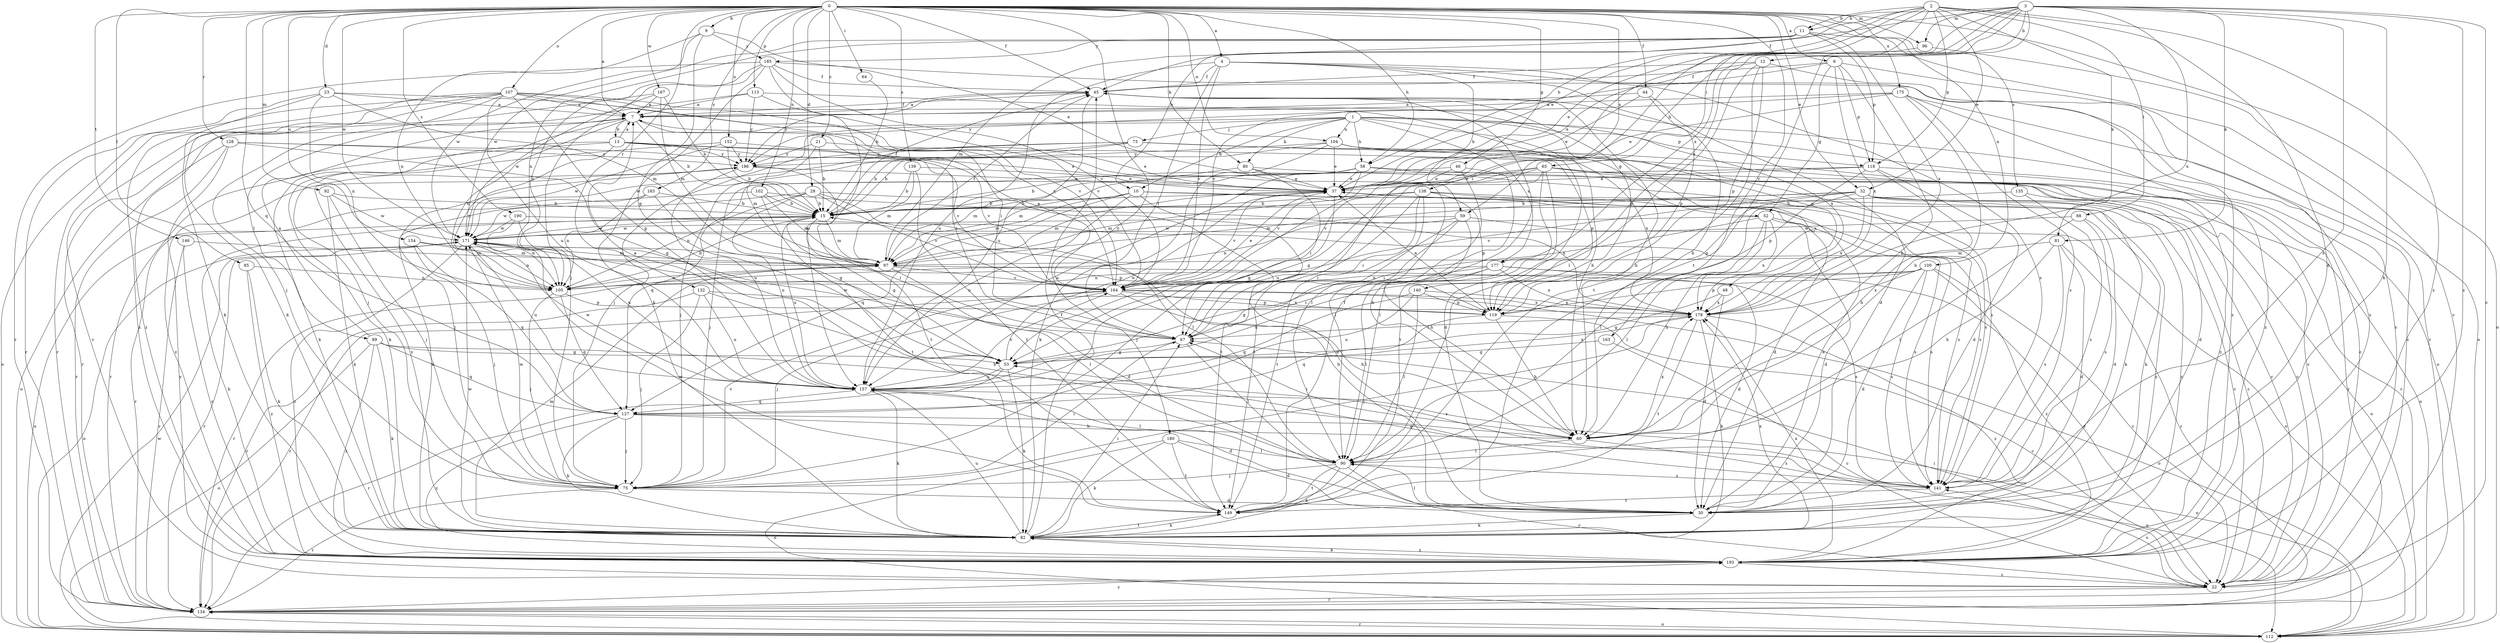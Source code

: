 strict digraph  {
0;
1;
2;
3;
4;
6;
7;
9;
10;
11;
12;
13;
15;
21;
22;
23;
28;
30;
32;
37;
44;
45;
46;
48;
52;
53;
58;
59;
60;
64;
65;
67;
73;
75;
80;
81;
82;
85;
88;
89;
90;
92;
96;
97;
100;
102;
104;
105;
107;
112;
113;
118;
119;
127;
128;
132;
134;
135;
138;
139;
140;
141;
146;
149;
152;
154;
157;
163;
164;
167;
171;
175;
177;
178;
180;
183;
185;
186;
190;
193;
0 -> 4  [label=a];
0 -> 6  [label=a];
0 -> 7  [label=a];
0 -> 9  [label=b];
0 -> 21  [label=c];
0 -> 23  [label=d];
0 -> 28  [label=d];
0 -> 32  [label=e];
0 -> 44  [label=f];
0 -> 45  [label=f];
0 -> 46  [label=g];
0 -> 58  [label=h];
0 -> 64  [label=i];
0 -> 80  [label=k];
0 -> 85  [label=l];
0 -> 92  [label=m];
0 -> 96  [label=m];
0 -> 100  [label=n];
0 -> 102  [label=n];
0 -> 104  [label=n];
0 -> 107  [label=o];
0 -> 112  [label=o];
0 -> 113  [label=p];
0 -> 127  [label=q];
0 -> 128  [label=r];
0 -> 132  [label=r];
0 -> 135  [label=s];
0 -> 138  [label=s];
0 -> 139  [label=s];
0 -> 146  [label=t];
0 -> 152  [label=u];
0 -> 154  [label=u];
0 -> 163  [label=v];
0 -> 167  [label=w];
0 -> 171  [label=w];
0 -> 175  [label=x];
0 -> 180  [label=y];
0 -> 183  [label=y];
0 -> 190  [label=z];
1 -> 10  [label=b];
1 -> 22  [label=c];
1 -> 48  [label=g];
1 -> 52  [label=g];
1 -> 58  [label=h];
1 -> 73  [label=j];
1 -> 75  [label=j];
1 -> 80  [label=k];
1 -> 104  [label=n];
1 -> 118  [label=p];
1 -> 134  [label=r];
1 -> 177  [label=x];
2 -> 10  [label=b];
2 -> 11  [label=b];
2 -> 30  [label=d];
2 -> 32  [label=e];
2 -> 37  [label=e];
2 -> 58  [label=h];
2 -> 65  [label=i];
2 -> 67  [label=i];
2 -> 81  [label=k];
2 -> 88  [label=l];
2 -> 118  [label=p];
2 -> 193  [label=z];
3 -> 11  [label=b];
3 -> 12  [label=b];
3 -> 22  [label=c];
3 -> 45  [label=f];
3 -> 59  [label=h];
3 -> 81  [label=k];
3 -> 82  [label=k];
3 -> 96  [label=m];
3 -> 140  [label=s];
3 -> 141  [label=s];
3 -> 149  [label=t];
3 -> 164  [label=v];
3 -> 177  [label=x];
3 -> 178  [label=x];
3 -> 193  [label=z];
4 -> 45  [label=f];
4 -> 59  [label=h];
4 -> 60  [label=h];
4 -> 67  [label=i];
4 -> 141  [label=s];
4 -> 157  [label=u];
4 -> 164  [label=v];
4 -> 193  [label=z];
6 -> 45  [label=f];
6 -> 52  [label=g];
6 -> 60  [label=h];
6 -> 118  [label=p];
6 -> 134  [label=r];
6 -> 164  [label=v];
6 -> 178  [label=x];
7 -> 13  [label=b];
7 -> 15  [label=b];
7 -> 45  [label=f];
7 -> 67  [label=i];
7 -> 75  [label=j];
7 -> 89  [label=l];
7 -> 105  [label=n];
9 -> 37  [label=e];
9 -> 53  [label=g];
9 -> 105  [label=n];
9 -> 171  [label=w];
9 -> 185  [label=y];
10 -> 15  [label=b];
10 -> 82  [label=k];
10 -> 97  [label=m];
10 -> 127  [label=q];
10 -> 141  [label=s];
10 -> 149  [label=t];
10 -> 157  [label=u];
11 -> 97  [label=m];
11 -> 105  [label=n];
11 -> 112  [label=o];
11 -> 118  [label=p];
11 -> 171  [label=w];
11 -> 178  [label=x];
11 -> 185  [label=y];
12 -> 37  [label=e];
12 -> 45  [label=f];
12 -> 90  [label=l];
12 -> 119  [label=p];
12 -> 149  [label=t];
12 -> 193  [label=z];
13 -> 7  [label=a];
13 -> 82  [label=k];
13 -> 90  [label=l];
13 -> 105  [label=n];
13 -> 119  [label=p];
13 -> 134  [label=r];
13 -> 164  [label=v];
13 -> 186  [label=y];
15 -> 45  [label=f];
15 -> 53  [label=g];
15 -> 67  [label=i];
15 -> 97  [label=m];
15 -> 112  [label=o];
15 -> 157  [label=u];
15 -> 171  [label=w];
21 -> 15  [label=b];
21 -> 37  [label=e];
21 -> 97  [label=m];
21 -> 186  [label=y];
22 -> 67  [label=i];
22 -> 134  [label=r];
22 -> 141  [label=s];
22 -> 186  [label=y];
23 -> 7  [label=a];
23 -> 82  [label=k];
23 -> 97  [label=m];
23 -> 105  [label=n];
23 -> 134  [label=r];
23 -> 164  [label=v];
28 -> 15  [label=b];
28 -> 30  [label=d];
28 -> 90  [label=l];
28 -> 105  [label=n];
28 -> 157  [label=u];
28 -> 164  [label=v];
28 -> 171  [label=w];
30 -> 15  [label=b];
30 -> 37  [label=e];
30 -> 82  [label=k];
30 -> 90  [label=l];
32 -> 15  [label=b];
32 -> 22  [label=c];
32 -> 82  [label=k];
32 -> 90  [label=l];
32 -> 97  [label=m];
32 -> 112  [label=o];
32 -> 119  [label=p];
32 -> 164  [label=v];
32 -> 178  [label=x];
32 -> 193  [label=z];
37 -> 15  [label=b];
37 -> 53  [label=g];
37 -> 97  [label=m];
37 -> 164  [label=v];
37 -> 193  [label=z];
44 -> 7  [label=a];
44 -> 30  [label=d];
44 -> 37  [label=e];
44 -> 119  [label=p];
45 -> 7  [label=a];
45 -> 60  [label=h];
45 -> 112  [label=o];
45 -> 119  [label=p];
45 -> 157  [label=u];
45 -> 186  [label=y];
46 -> 15  [label=b];
46 -> 37  [label=e];
46 -> 60  [label=h];
46 -> 90  [label=l];
48 -> 30  [label=d];
48 -> 53  [label=g];
48 -> 178  [label=x];
52 -> 30  [label=d];
52 -> 60  [label=h];
52 -> 67  [label=i];
52 -> 90  [label=l];
52 -> 141  [label=s];
52 -> 171  [label=w];
52 -> 178  [label=x];
53 -> 37  [label=e];
53 -> 82  [label=k];
53 -> 134  [label=r];
53 -> 157  [label=u];
53 -> 178  [label=x];
58 -> 22  [label=c];
58 -> 37  [label=e];
58 -> 75  [label=j];
58 -> 97  [label=m];
58 -> 141  [label=s];
58 -> 157  [label=u];
58 -> 164  [label=v];
59 -> 60  [label=h];
59 -> 67  [label=i];
59 -> 105  [label=n];
59 -> 112  [label=o];
59 -> 149  [label=t];
59 -> 171  [label=w];
60 -> 67  [label=i];
60 -> 90  [label=l];
60 -> 141  [label=s];
60 -> 178  [label=x];
64 -> 15  [label=b];
65 -> 22  [label=c];
65 -> 30  [label=d];
65 -> 37  [label=e];
65 -> 53  [label=g];
65 -> 90  [label=l];
65 -> 134  [label=r];
65 -> 149  [label=t];
65 -> 157  [label=u];
65 -> 164  [label=v];
67 -> 53  [label=g];
67 -> 90  [label=l];
67 -> 171  [label=w];
73 -> 15  [label=b];
73 -> 22  [label=c];
73 -> 75  [label=j];
73 -> 171  [label=w];
73 -> 178  [label=x];
73 -> 186  [label=y];
73 -> 193  [label=z];
75 -> 30  [label=d];
75 -> 67  [label=i];
75 -> 134  [label=r];
75 -> 164  [label=v];
75 -> 171  [label=w];
80 -> 37  [label=e];
80 -> 67  [label=i];
80 -> 97  [label=m];
80 -> 112  [label=o];
81 -> 30  [label=d];
81 -> 60  [label=h];
81 -> 97  [label=m];
81 -> 134  [label=r];
81 -> 141  [label=s];
82 -> 45  [label=f];
82 -> 67  [label=i];
82 -> 97  [label=m];
82 -> 149  [label=t];
82 -> 157  [label=u];
82 -> 171  [label=w];
82 -> 178  [label=x];
82 -> 186  [label=y];
82 -> 193  [label=z];
85 -> 82  [label=k];
85 -> 105  [label=n];
85 -> 193  [label=z];
88 -> 30  [label=d];
88 -> 90  [label=l];
88 -> 141  [label=s];
88 -> 171  [label=w];
89 -> 7  [label=a];
89 -> 53  [label=g];
89 -> 82  [label=k];
89 -> 112  [label=o];
89 -> 127  [label=q];
89 -> 141  [label=s];
89 -> 193  [label=z];
90 -> 22  [label=c];
90 -> 75  [label=j];
90 -> 82  [label=k];
90 -> 141  [label=s];
90 -> 149  [label=t];
92 -> 15  [label=b];
92 -> 75  [label=j];
92 -> 82  [label=k];
92 -> 171  [label=w];
96 -> 22  [label=c];
96 -> 37  [label=e];
97 -> 45  [label=f];
97 -> 90  [label=l];
97 -> 105  [label=n];
97 -> 134  [label=r];
97 -> 141  [label=s];
97 -> 164  [label=v];
100 -> 22  [label=c];
100 -> 30  [label=d];
100 -> 105  [label=n];
100 -> 119  [label=p];
100 -> 141  [label=s];
100 -> 157  [label=u];
100 -> 178  [label=x];
100 -> 193  [label=z];
102 -> 15  [label=b];
102 -> 82  [label=k];
102 -> 97  [label=m];
102 -> 149  [label=t];
102 -> 178  [label=x];
104 -> 15  [label=b];
104 -> 30  [label=d];
104 -> 37  [label=e];
104 -> 82  [label=k];
104 -> 141  [label=s];
104 -> 178  [label=x];
104 -> 186  [label=y];
105 -> 15  [label=b];
105 -> 75  [label=j];
105 -> 119  [label=p];
105 -> 127  [label=q];
107 -> 7  [label=a];
107 -> 53  [label=g];
107 -> 60  [label=h];
107 -> 67  [label=i];
107 -> 75  [label=j];
107 -> 82  [label=k];
107 -> 112  [label=o];
107 -> 134  [label=r];
107 -> 157  [label=u];
107 -> 164  [label=v];
107 -> 193  [label=z];
112 -> 134  [label=r];
112 -> 171  [label=w];
113 -> 7  [label=a];
113 -> 164  [label=v];
113 -> 178  [label=x];
113 -> 186  [label=y];
113 -> 193  [label=z];
118 -> 30  [label=d];
118 -> 37  [label=e];
118 -> 60  [label=h];
118 -> 119  [label=p];
118 -> 127  [label=q];
118 -> 134  [label=r];
119 -> 22  [label=c];
119 -> 37  [label=e];
119 -> 60  [label=h];
119 -> 127  [label=q];
127 -> 60  [label=h];
127 -> 75  [label=j];
127 -> 82  [label=k];
127 -> 112  [label=o];
127 -> 193  [label=z];
128 -> 53  [label=g];
128 -> 112  [label=o];
128 -> 134  [label=r];
128 -> 164  [label=v];
128 -> 186  [label=y];
128 -> 193  [label=z];
132 -> 60  [label=h];
132 -> 75  [label=j];
132 -> 134  [label=r];
132 -> 157  [label=u];
132 -> 178  [label=x];
134 -> 112  [label=o];
134 -> 193  [label=z];
135 -> 15  [label=b];
135 -> 22  [label=c];
135 -> 141  [label=s];
138 -> 15  [label=b];
138 -> 30  [label=d];
138 -> 67  [label=i];
138 -> 75  [label=j];
138 -> 97  [label=m];
138 -> 119  [label=p];
138 -> 141  [label=s];
138 -> 149  [label=t];
139 -> 15  [label=b];
139 -> 37  [label=e];
139 -> 97  [label=m];
139 -> 149  [label=t];
140 -> 90  [label=l];
140 -> 119  [label=p];
140 -> 127  [label=q];
140 -> 157  [label=u];
140 -> 178  [label=x];
141 -> 53  [label=g];
141 -> 149  [label=t];
146 -> 97  [label=m];
146 -> 134  [label=r];
146 -> 193  [label=z];
149 -> 45  [label=f];
149 -> 82  [label=k];
149 -> 171  [label=w];
152 -> 15  [label=b];
152 -> 37  [label=e];
152 -> 82  [label=k];
152 -> 171  [label=w];
152 -> 186  [label=y];
154 -> 30  [label=d];
154 -> 75  [label=j];
154 -> 97  [label=m];
154 -> 127  [label=q];
157 -> 7  [label=a];
157 -> 30  [label=d];
157 -> 82  [label=k];
157 -> 90  [label=l];
157 -> 112  [label=o];
157 -> 127  [label=q];
157 -> 164  [label=v];
157 -> 171  [label=w];
163 -> 22  [label=c];
163 -> 53  [label=g];
164 -> 7  [label=a];
164 -> 37  [label=e];
164 -> 60  [label=h];
164 -> 75  [label=j];
164 -> 112  [label=o];
164 -> 119  [label=p];
164 -> 134  [label=r];
164 -> 178  [label=x];
167 -> 7  [label=a];
167 -> 15  [label=b];
167 -> 22  [label=c];
167 -> 97  [label=m];
167 -> 171  [label=w];
171 -> 97  [label=m];
171 -> 105  [label=n];
171 -> 112  [label=o];
171 -> 119  [label=p];
171 -> 134  [label=r];
171 -> 157  [label=u];
171 -> 193  [label=z];
175 -> 7  [label=a];
175 -> 22  [label=c];
175 -> 37  [label=e];
175 -> 60  [label=h];
175 -> 141  [label=s];
175 -> 186  [label=y];
175 -> 193  [label=z];
177 -> 22  [label=c];
177 -> 30  [label=d];
177 -> 53  [label=g];
177 -> 67  [label=i];
177 -> 90  [label=l];
177 -> 105  [label=n];
177 -> 178  [label=x];
178 -> 67  [label=i];
178 -> 75  [label=j];
178 -> 82  [label=k];
178 -> 149  [label=t];
178 -> 193  [label=z];
180 -> 30  [label=d];
180 -> 82  [label=k];
180 -> 90  [label=l];
180 -> 112  [label=o];
180 -> 149  [label=t];
183 -> 15  [label=b];
183 -> 53  [label=g];
183 -> 105  [label=n];
183 -> 134  [label=r];
185 -> 22  [label=c];
185 -> 45  [label=f];
185 -> 75  [label=j];
185 -> 82  [label=k];
185 -> 105  [label=n];
185 -> 134  [label=r];
185 -> 157  [label=u];
185 -> 164  [label=v];
186 -> 37  [label=e];
186 -> 75  [label=j];
186 -> 149  [label=t];
186 -> 157  [label=u];
190 -> 105  [label=n];
190 -> 141  [label=s];
190 -> 157  [label=u];
190 -> 171  [label=w];
193 -> 15  [label=b];
193 -> 22  [label=c];
193 -> 82  [label=k];
193 -> 178  [label=x];
}
